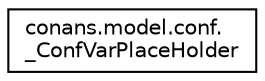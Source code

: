 digraph "Graphical Class Hierarchy"
{
 // LATEX_PDF_SIZE
  edge [fontname="Helvetica",fontsize="10",labelfontname="Helvetica",labelfontsize="10"];
  node [fontname="Helvetica",fontsize="10",shape=record];
  rankdir="LR";
  Node0 [label="conans.model.conf.\l_ConfVarPlaceHolder",height=0.2,width=0.4,color="black", fillcolor="white", style="filled",URL="$classconans_1_1model_1_1conf_1_1__ConfVarPlaceHolder.html",tooltip=" "];
}
